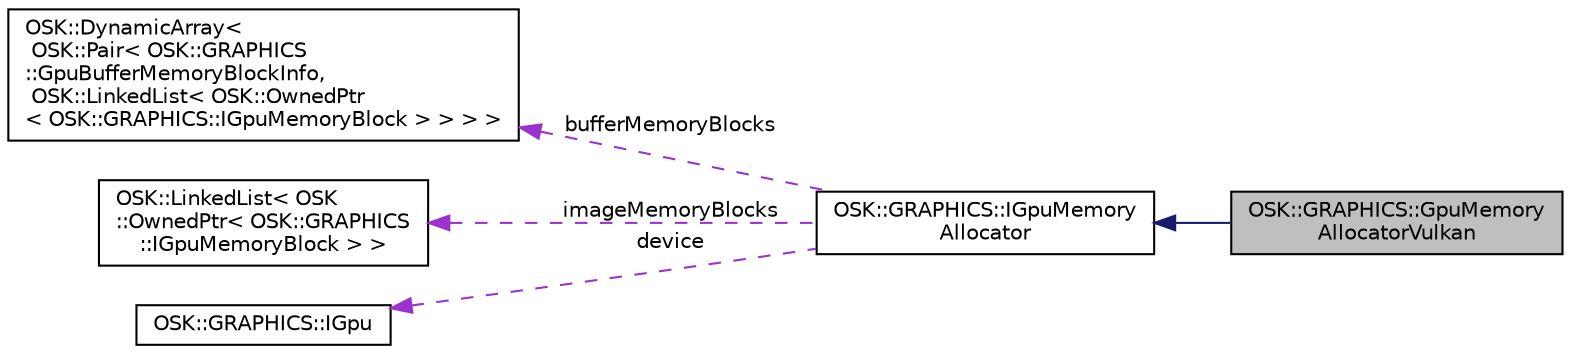 digraph "OSK::GRAPHICS::GpuMemoryAllocatorVulkan"
{
 // LATEX_PDF_SIZE
  edge [fontname="Helvetica",fontsize="10",labelfontname="Helvetica",labelfontsize="10"];
  node [fontname="Helvetica",fontsize="10",shape=record];
  rankdir="LR";
  Node1 [label="OSK::GRAPHICS::GpuMemory\lAllocatorVulkan",height=0.2,width=0.4,color="black", fillcolor="grey75", style="filled", fontcolor="black",tooltip=" "];
  Node2 -> Node1 [dir="back",color="midnightblue",fontsize="10",style="solid",fontname="Helvetica"];
  Node2 [label="OSK::GRAPHICS::IGpuMemory\lAllocator",height=0.2,width=0.4,color="black", fillcolor="white", style="filled",URL="$class_o_s_k_1_1_g_r_a_p_h_i_c_s_1_1_i_gpu_memory_allocator.html",tooltip="El asignador de memoria se encarga de reservar grandes bloques de memoria en la GPU,..."];
  Node3 -> Node2 [dir="back",color="darkorchid3",fontsize="10",style="dashed",label=" bufferMemoryBlocks" ,fontname="Helvetica"];
  Node3 [label="OSK::DynamicArray\<\l OSK::Pair\< OSK::GRAPHICS\l::GpuBufferMemoryBlockInfo,\l OSK::LinkedList\< OSK::OwnedPtr\l\< OSK::GRAPHICS::IGpuMemoryBlock \> \> \> \>",height=0.2,width=0.4,color="black", fillcolor="white", style="filled",URL="$class_o_s_k_1_1_dynamic_array.html",tooltip=" "];
  Node4 -> Node2 [dir="back",color="darkorchid3",fontsize="10",style="dashed",label=" imageMemoryBlocks" ,fontname="Helvetica"];
  Node4 [label="OSK::LinkedList\< OSK\l::OwnedPtr\< OSK::GRAPHICS\l::IGpuMemoryBlock \> \>",height=0.2,width=0.4,color="black", fillcolor="white", style="filled",URL="$class_o_s_k_1_1_linked_list.html",tooltip=" "];
  Node5 -> Node2 [dir="back",color="darkorchid3",fontsize="10",style="dashed",label=" device" ,fontname="Helvetica"];
  Node5 [label="OSK::GRAPHICS::IGpu",height=0.2,width=0.4,color="black", fillcolor="white", style="filled",URL="$class_o_s_k_1_1_g_r_a_p_h_i_c_s_1_1_i_gpu.html",tooltip="Interfaz de una tarjeta gráfica."];
}
